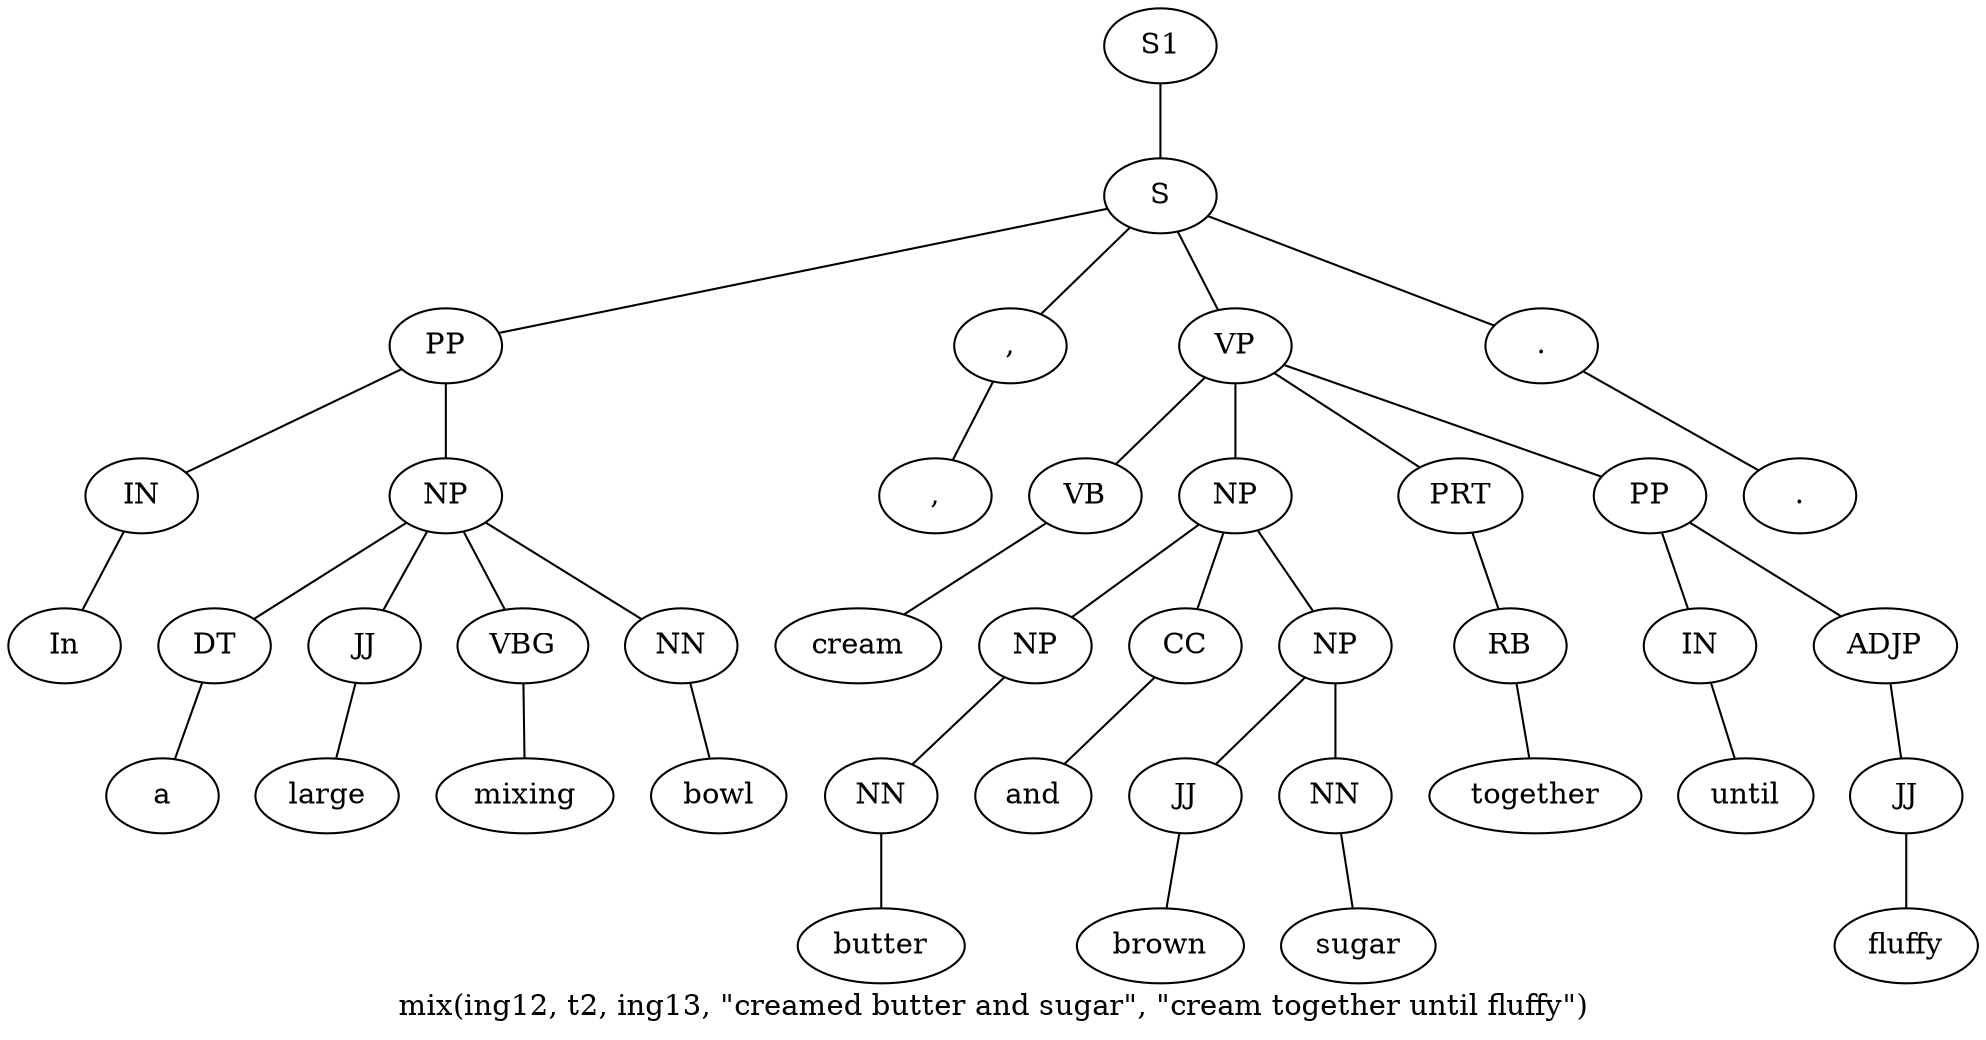 graph SyntaxGraph {
	label = "mix(ing12, t2, ing13, \"creamed butter and sugar\", \"cream together until fluffy\")";
	Node0 [label="S1"];
	Node1 [label="S"];
	Node2 [label="PP"];
	Node3 [label="IN"];
	Node4 [label="In"];
	Node5 [label="NP"];
	Node6 [label="DT"];
	Node7 [label="a"];
	Node8 [label="JJ"];
	Node9 [label="large"];
	Node10 [label="VBG"];
	Node11 [label="mixing"];
	Node12 [label="NN"];
	Node13 [label="bowl"];
	Node14 [label=","];
	Node15 [label=","];
	Node16 [label="VP"];
	Node17 [label="VB"];
	Node18 [label="cream"];
	Node19 [label="NP"];
	Node20 [label="NP"];
	Node21 [label="NN"];
	Node22 [label="butter"];
	Node23 [label="CC"];
	Node24 [label="and"];
	Node25 [label="NP"];
	Node26 [label="JJ"];
	Node27 [label="brown"];
	Node28 [label="NN"];
	Node29 [label="sugar"];
	Node30 [label="PRT"];
	Node31 [label="RB"];
	Node32 [label="together"];
	Node33 [label="PP"];
	Node34 [label="IN"];
	Node35 [label="until"];
	Node36 [label="ADJP"];
	Node37 [label="JJ"];
	Node38 [label="fluffy"];
	Node39 [label="."];
	Node40 [label="."];

	Node0 -- Node1;
	Node1 -- Node2;
	Node1 -- Node14;
	Node1 -- Node16;
	Node1 -- Node39;
	Node2 -- Node3;
	Node2 -- Node5;
	Node3 -- Node4;
	Node5 -- Node6;
	Node5 -- Node8;
	Node5 -- Node10;
	Node5 -- Node12;
	Node6 -- Node7;
	Node8 -- Node9;
	Node10 -- Node11;
	Node12 -- Node13;
	Node14 -- Node15;
	Node16 -- Node17;
	Node16 -- Node19;
	Node16 -- Node30;
	Node16 -- Node33;
	Node17 -- Node18;
	Node19 -- Node20;
	Node19 -- Node23;
	Node19 -- Node25;
	Node20 -- Node21;
	Node21 -- Node22;
	Node23 -- Node24;
	Node25 -- Node26;
	Node25 -- Node28;
	Node26 -- Node27;
	Node28 -- Node29;
	Node30 -- Node31;
	Node31 -- Node32;
	Node33 -- Node34;
	Node33 -- Node36;
	Node34 -- Node35;
	Node36 -- Node37;
	Node37 -- Node38;
	Node39 -- Node40;
}
